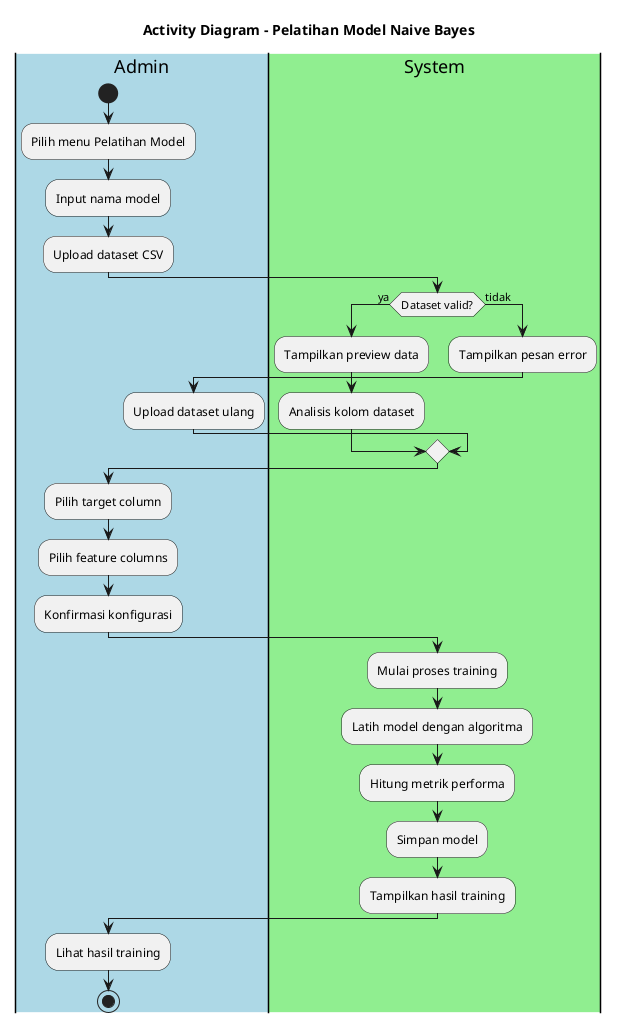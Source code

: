 @startuml Train Model Activity Diagram
title Activity Diagram - Pelatihan Model Naive Bayes

|#LightBlue|Admin|
start
:Pilih menu Pelatihan Model;
:Input nama model;
:Upload dataset CSV;

|#LightGreen|System|
if (Dataset valid?) then (ya)
    :Tampilkan preview data;
    :Analisis kolom dataset;
else (tidak)
    :Tampilkan pesan error;
    |Admin|
    :Upload dataset ulang;
endif

|Admin|
:Pilih target column;
:Pilih feature columns;
:Konfirmasi konfigurasi;

|System|
:Mulai proses training;
:Latih model dengan algoritma;
:Hitung metrik performa;
:Simpan model;
:Tampilkan hasil training;

|Admin|
:Lihat hasil training;

stop
@enduml
